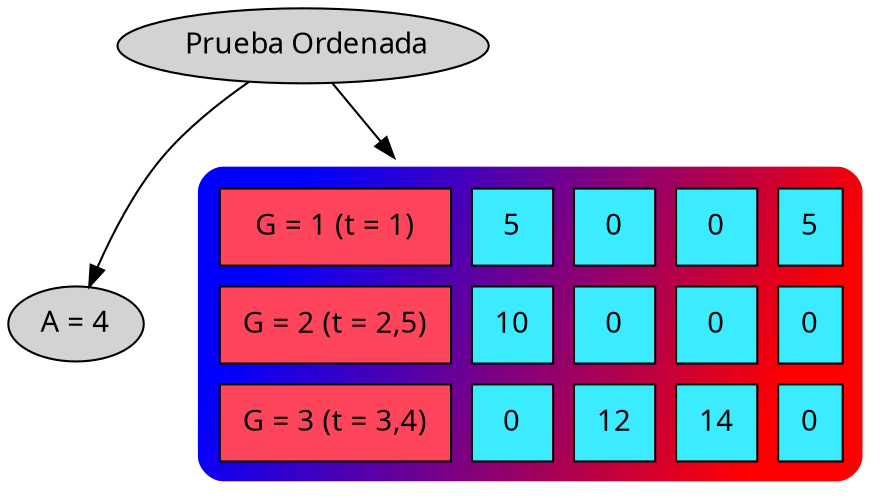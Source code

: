  digraph G {
	            a0 [ label=" Prueba Ordenada" fontname="Impact" bgcolor="#ff3d61" style="filled"] 
                a1 [ label="A = 4" fontname="Impact" bgcolor="#ff3d61" style="filled"]

                a2 [ shape="none" fontname="Impact" label=< <TABLE border="0" cellspacing="10" cellpadding="10" style="rounded" bgcolor="blue:red" gradientangle="315">

<TR><TD border="1" bgcolor="#ff455b">G = 1 (t = 1)</TD><TD border="1" bgcolor="#3bebff">5</TD>
<TD border="1" bgcolor="#3bebff">0</TD>
<TD border="1" bgcolor="#3bebff">0</TD>
<TD border="1" bgcolor="#3bebff">5</TD>
</TR>
<TR><TD border="1" bgcolor="#ff455b">G = 2 (t = 2,5)</TD><TD border="1" bgcolor="#3bebff">10</TD>
<TD border="1" bgcolor="#3bebff">0</TD>
<TD border="1" bgcolor="#3bebff">0</TD>
<TD border="1" bgcolor="#3bebff">0</TD>
</TR>
<TR><TD border="1" bgcolor="#ff455b">G = 3 (t = 3,4)</TD><TD border="1" bgcolor="#3bebff">0</TD>
<TD border="1" bgcolor="#3bebff">12</TD>
<TD border="1" bgcolor="#3bebff">14</TD>
<TD border="1" bgcolor="#3bebff">0</TD>
</TR>

</TABLE>>]

                        a0 -> a1;

                        a0 -> a2;
}